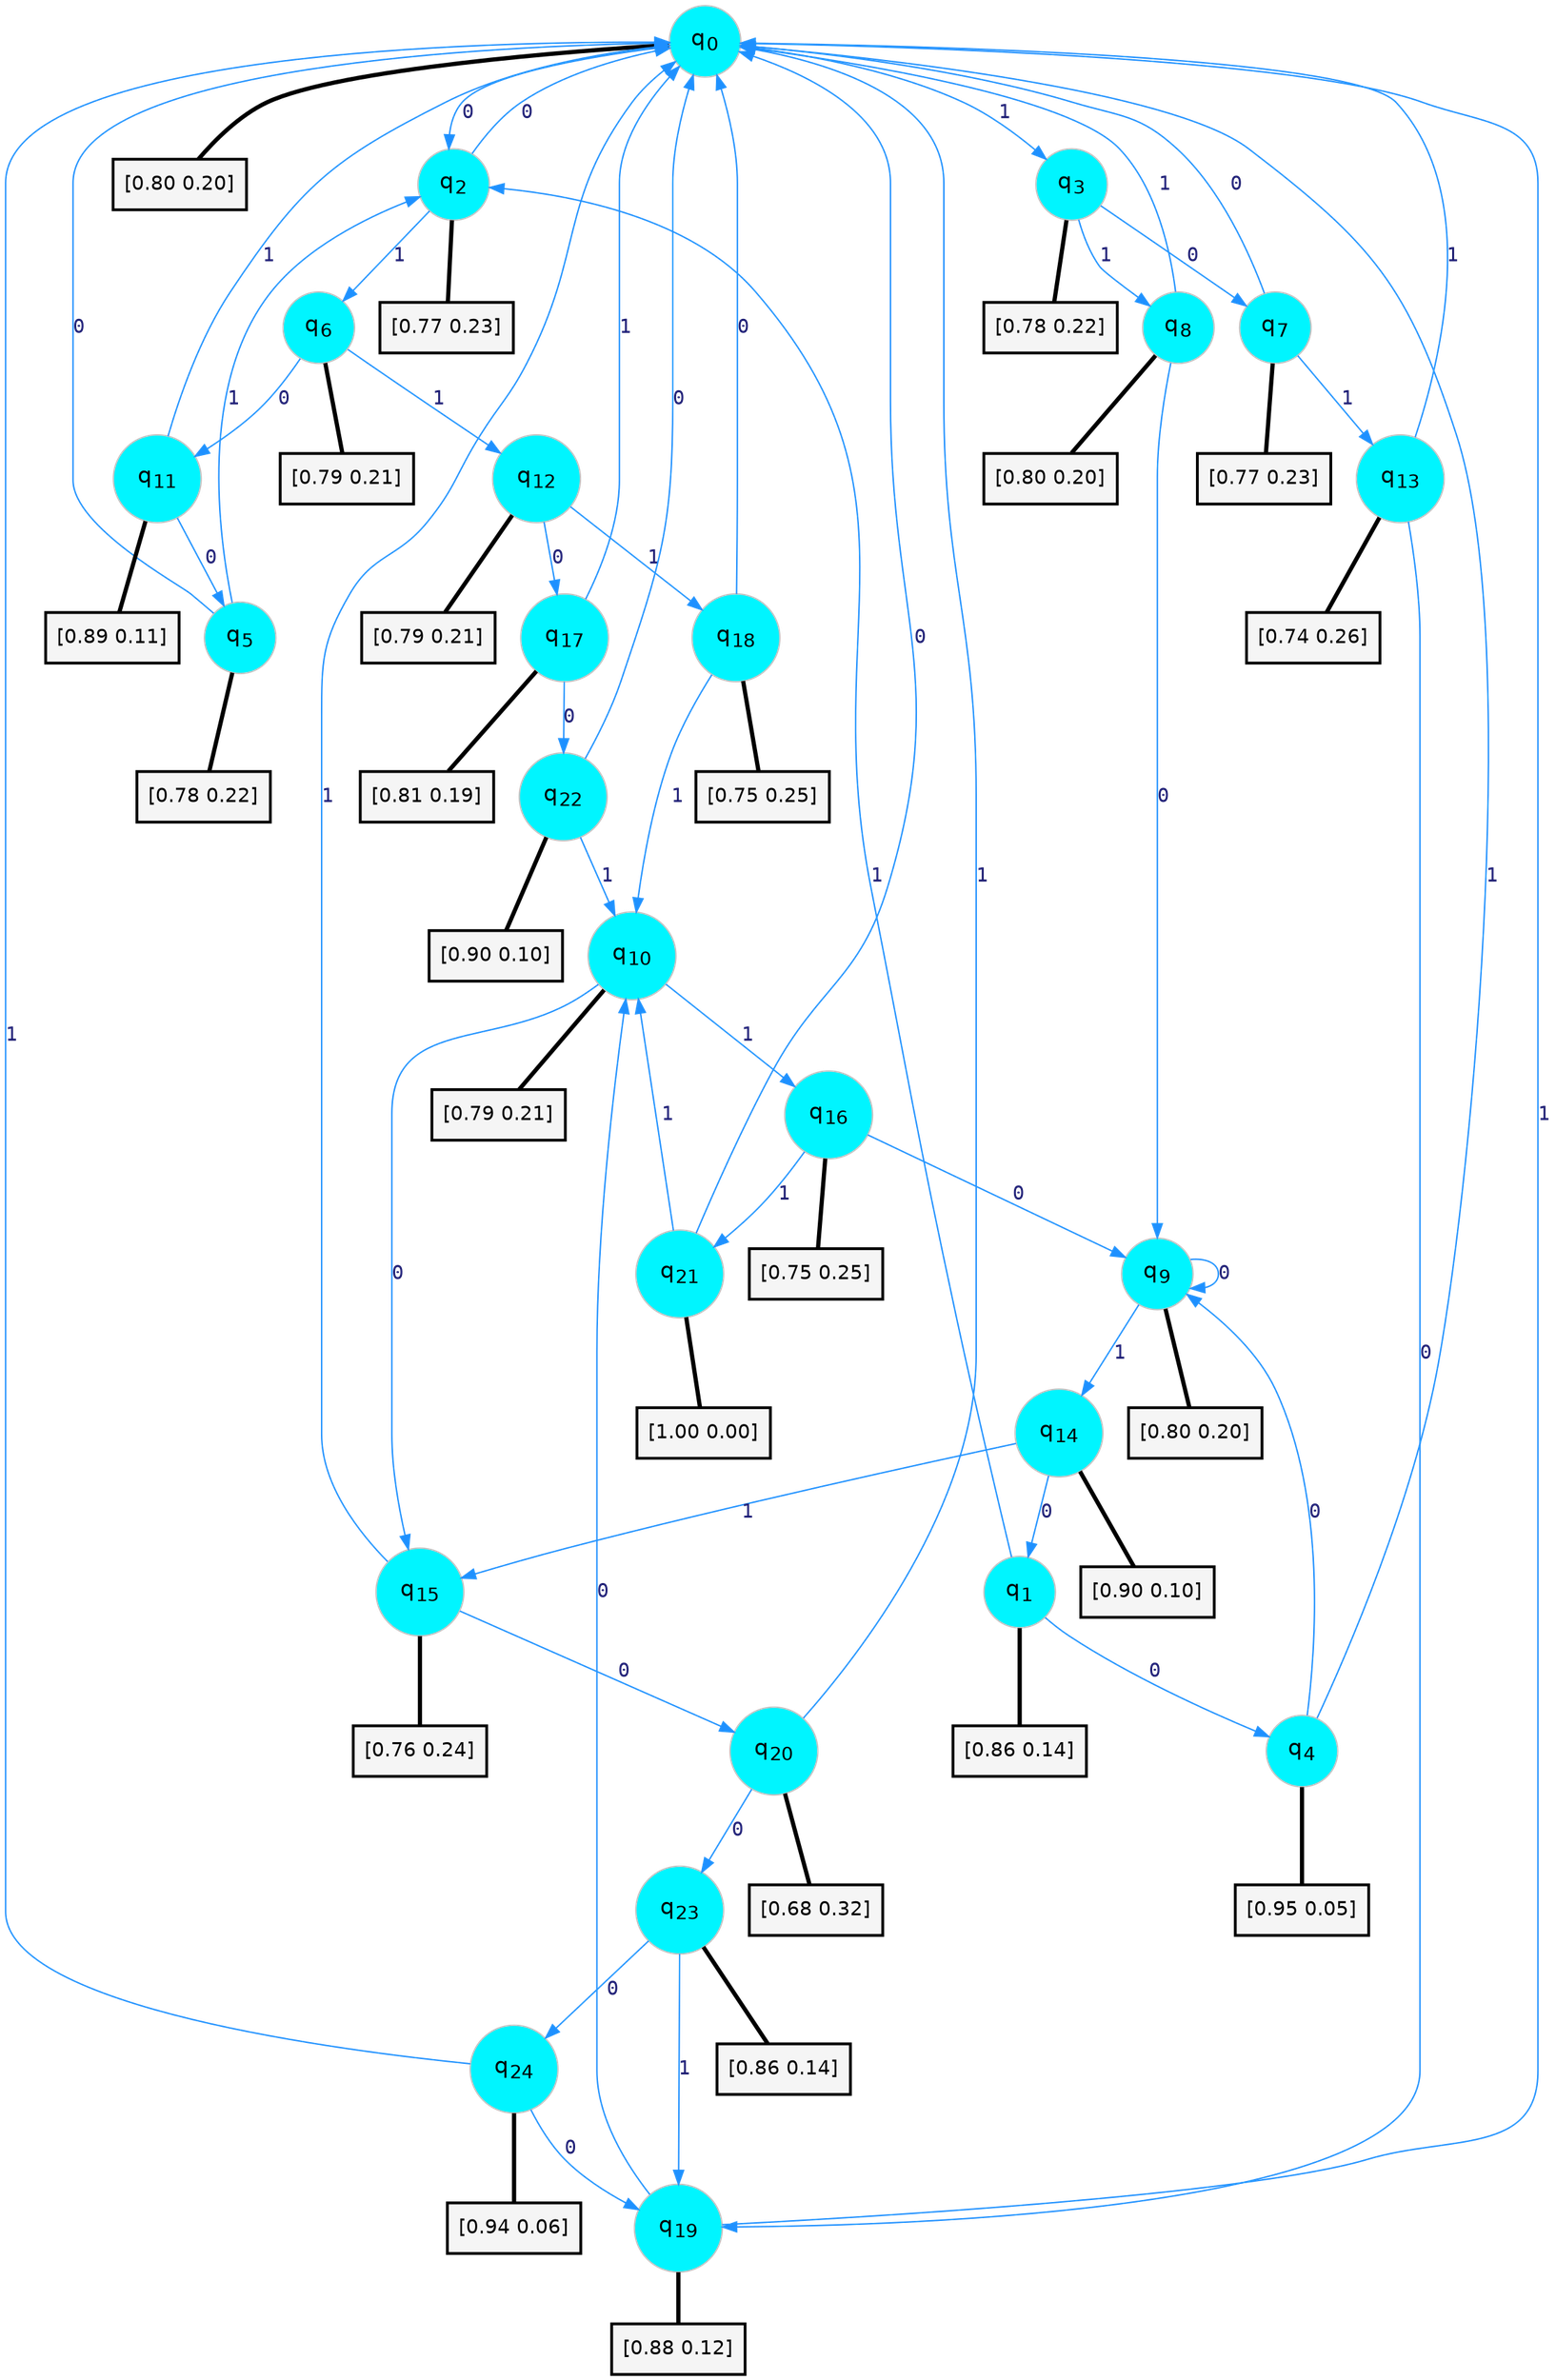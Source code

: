 digraph G {
graph [
bgcolor=transparent, dpi=300, rankdir=TD, size="40,25"];
node [
color=gray, fillcolor=turquoise1, fontcolor=black, fontname=Helvetica, fontsize=16, fontweight=bold, shape=circle, style=filled];
edge [
arrowsize=1, color=dodgerblue1, fontcolor=midnightblue, fontname=courier, fontweight=bold, penwidth=1, style=solid, weight=20];
0[label=<q<SUB>0</SUB>>];
1[label=<q<SUB>1</SUB>>];
2[label=<q<SUB>2</SUB>>];
3[label=<q<SUB>3</SUB>>];
4[label=<q<SUB>4</SUB>>];
5[label=<q<SUB>5</SUB>>];
6[label=<q<SUB>6</SUB>>];
7[label=<q<SUB>7</SUB>>];
8[label=<q<SUB>8</SUB>>];
9[label=<q<SUB>9</SUB>>];
10[label=<q<SUB>10</SUB>>];
11[label=<q<SUB>11</SUB>>];
12[label=<q<SUB>12</SUB>>];
13[label=<q<SUB>13</SUB>>];
14[label=<q<SUB>14</SUB>>];
15[label=<q<SUB>15</SUB>>];
16[label=<q<SUB>16</SUB>>];
17[label=<q<SUB>17</SUB>>];
18[label=<q<SUB>18</SUB>>];
19[label=<q<SUB>19</SUB>>];
20[label=<q<SUB>20</SUB>>];
21[label=<q<SUB>21</SUB>>];
22[label=<q<SUB>22</SUB>>];
23[label=<q<SUB>23</SUB>>];
24[label=<q<SUB>24</SUB>>];
25[label="[0.80 0.20]", shape=box,fontcolor=black, fontname=Helvetica, fontsize=14, penwidth=2, fillcolor=whitesmoke,color=black];
26[label="[0.86 0.14]", shape=box,fontcolor=black, fontname=Helvetica, fontsize=14, penwidth=2, fillcolor=whitesmoke,color=black];
27[label="[0.77 0.23]", shape=box,fontcolor=black, fontname=Helvetica, fontsize=14, penwidth=2, fillcolor=whitesmoke,color=black];
28[label="[0.78 0.22]", shape=box,fontcolor=black, fontname=Helvetica, fontsize=14, penwidth=2, fillcolor=whitesmoke,color=black];
29[label="[0.95 0.05]", shape=box,fontcolor=black, fontname=Helvetica, fontsize=14, penwidth=2, fillcolor=whitesmoke,color=black];
30[label="[0.78 0.22]", shape=box,fontcolor=black, fontname=Helvetica, fontsize=14, penwidth=2, fillcolor=whitesmoke,color=black];
31[label="[0.79 0.21]", shape=box,fontcolor=black, fontname=Helvetica, fontsize=14, penwidth=2, fillcolor=whitesmoke,color=black];
32[label="[0.77 0.23]", shape=box,fontcolor=black, fontname=Helvetica, fontsize=14, penwidth=2, fillcolor=whitesmoke,color=black];
33[label="[0.80 0.20]", shape=box,fontcolor=black, fontname=Helvetica, fontsize=14, penwidth=2, fillcolor=whitesmoke,color=black];
34[label="[0.80 0.20]", shape=box,fontcolor=black, fontname=Helvetica, fontsize=14, penwidth=2, fillcolor=whitesmoke,color=black];
35[label="[0.79 0.21]", shape=box,fontcolor=black, fontname=Helvetica, fontsize=14, penwidth=2, fillcolor=whitesmoke,color=black];
36[label="[0.89 0.11]", shape=box,fontcolor=black, fontname=Helvetica, fontsize=14, penwidth=2, fillcolor=whitesmoke,color=black];
37[label="[0.79 0.21]", shape=box,fontcolor=black, fontname=Helvetica, fontsize=14, penwidth=2, fillcolor=whitesmoke,color=black];
38[label="[0.74 0.26]", shape=box,fontcolor=black, fontname=Helvetica, fontsize=14, penwidth=2, fillcolor=whitesmoke,color=black];
39[label="[0.90 0.10]", shape=box,fontcolor=black, fontname=Helvetica, fontsize=14, penwidth=2, fillcolor=whitesmoke,color=black];
40[label="[0.76 0.24]", shape=box,fontcolor=black, fontname=Helvetica, fontsize=14, penwidth=2, fillcolor=whitesmoke,color=black];
41[label="[0.75 0.25]", shape=box,fontcolor=black, fontname=Helvetica, fontsize=14, penwidth=2, fillcolor=whitesmoke,color=black];
42[label="[0.81 0.19]", shape=box,fontcolor=black, fontname=Helvetica, fontsize=14, penwidth=2, fillcolor=whitesmoke,color=black];
43[label="[0.75 0.25]", shape=box,fontcolor=black, fontname=Helvetica, fontsize=14, penwidth=2, fillcolor=whitesmoke,color=black];
44[label="[0.88 0.12]", shape=box,fontcolor=black, fontname=Helvetica, fontsize=14, penwidth=2, fillcolor=whitesmoke,color=black];
45[label="[0.68 0.32]", shape=box,fontcolor=black, fontname=Helvetica, fontsize=14, penwidth=2, fillcolor=whitesmoke,color=black];
46[label="[1.00 0.00]", shape=box,fontcolor=black, fontname=Helvetica, fontsize=14, penwidth=2, fillcolor=whitesmoke,color=black];
47[label="[0.90 0.10]", shape=box,fontcolor=black, fontname=Helvetica, fontsize=14, penwidth=2, fillcolor=whitesmoke,color=black];
48[label="[0.86 0.14]", shape=box,fontcolor=black, fontname=Helvetica, fontsize=14, penwidth=2, fillcolor=whitesmoke,color=black];
49[label="[0.94 0.06]", shape=box,fontcolor=black, fontname=Helvetica, fontsize=14, penwidth=2, fillcolor=whitesmoke,color=black];
0->2 [label=0];
0->3 [label=1];
0->25 [arrowhead=none, penwidth=3,color=black];
1->4 [label=0];
1->2 [label=1];
1->26 [arrowhead=none, penwidth=3,color=black];
2->0 [label=0];
2->6 [label=1];
2->27 [arrowhead=none, penwidth=3,color=black];
3->7 [label=0];
3->8 [label=1];
3->28 [arrowhead=none, penwidth=3,color=black];
4->9 [label=0];
4->0 [label=1];
4->29 [arrowhead=none, penwidth=3,color=black];
5->0 [label=0];
5->2 [label=1];
5->30 [arrowhead=none, penwidth=3,color=black];
6->11 [label=0];
6->12 [label=1];
6->31 [arrowhead=none, penwidth=3,color=black];
7->0 [label=0];
7->13 [label=1];
7->32 [arrowhead=none, penwidth=3,color=black];
8->9 [label=0];
8->0 [label=1];
8->33 [arrowhead=none, penwidth=3,color=black];
9->9 [label=0];
9->14 [label=1];
9->34 [arrowhead=none, penwidth=3,color=black];
10->15 [label=0];
10->16 [label=1];
10->35 [arrowhead=none, penwidth=3,color=black];
11->5 [label=0];
11->0 [label=1];
11->36 [arrowhead=none, penwidth=3,color=black];
12->17 [label=0];
12->18 [label=1];
12->37 [arrowhead=none, penwidth=3,color=black];
13->19 [label=0];
13->0 [label=1];
13->38 [arrowhead=none, penwidth=3,color=black];
14->1 [label=0];
14->15 [label=1];
14->39 [arrowhead=none, penwidth=3,color=black];
15->20 [label=0];
15->0 [label=1];
15->40 [arrowhead=none, penwidth=3,color=black];
16->9 [label=0];
16->21 [label=1];
16->41 [arrowhead=none, penwidth=3,color=black];
17->22 [label=0];
17->0 [label=1];
17->42 [arrowhead=none, penwidth=3,color=black];
18->0 [label=0];
18->10 [label=1];
18->43 [arrowhead=none, penwidth=3,color=black];
19->10 [label=0];
19->0 [label=1];
19->44 [arrowhead=none, penwidth=3,color=black];
20->23 [label=0];
20->0 [label=1];
20->45 [arrowhead=none, penwidth=3,color=black];
21->0 [label=0];
21->10 [label=1];
21->46 [arrowhead=none, penwidth=3,color=black];
22->0 [label=0];
22->10 [label=1];
22->47 [arrowhead=none, penwidth=3,color=black];
23->24 [label=0];
23->19 [label=1];
23->48 [arrowhead=none, penwidth=3,color=black];
24->19 [label=0];
24->0 [label=1];
24->49 [arrowhead=none, penwidth=3,color=black];
}

